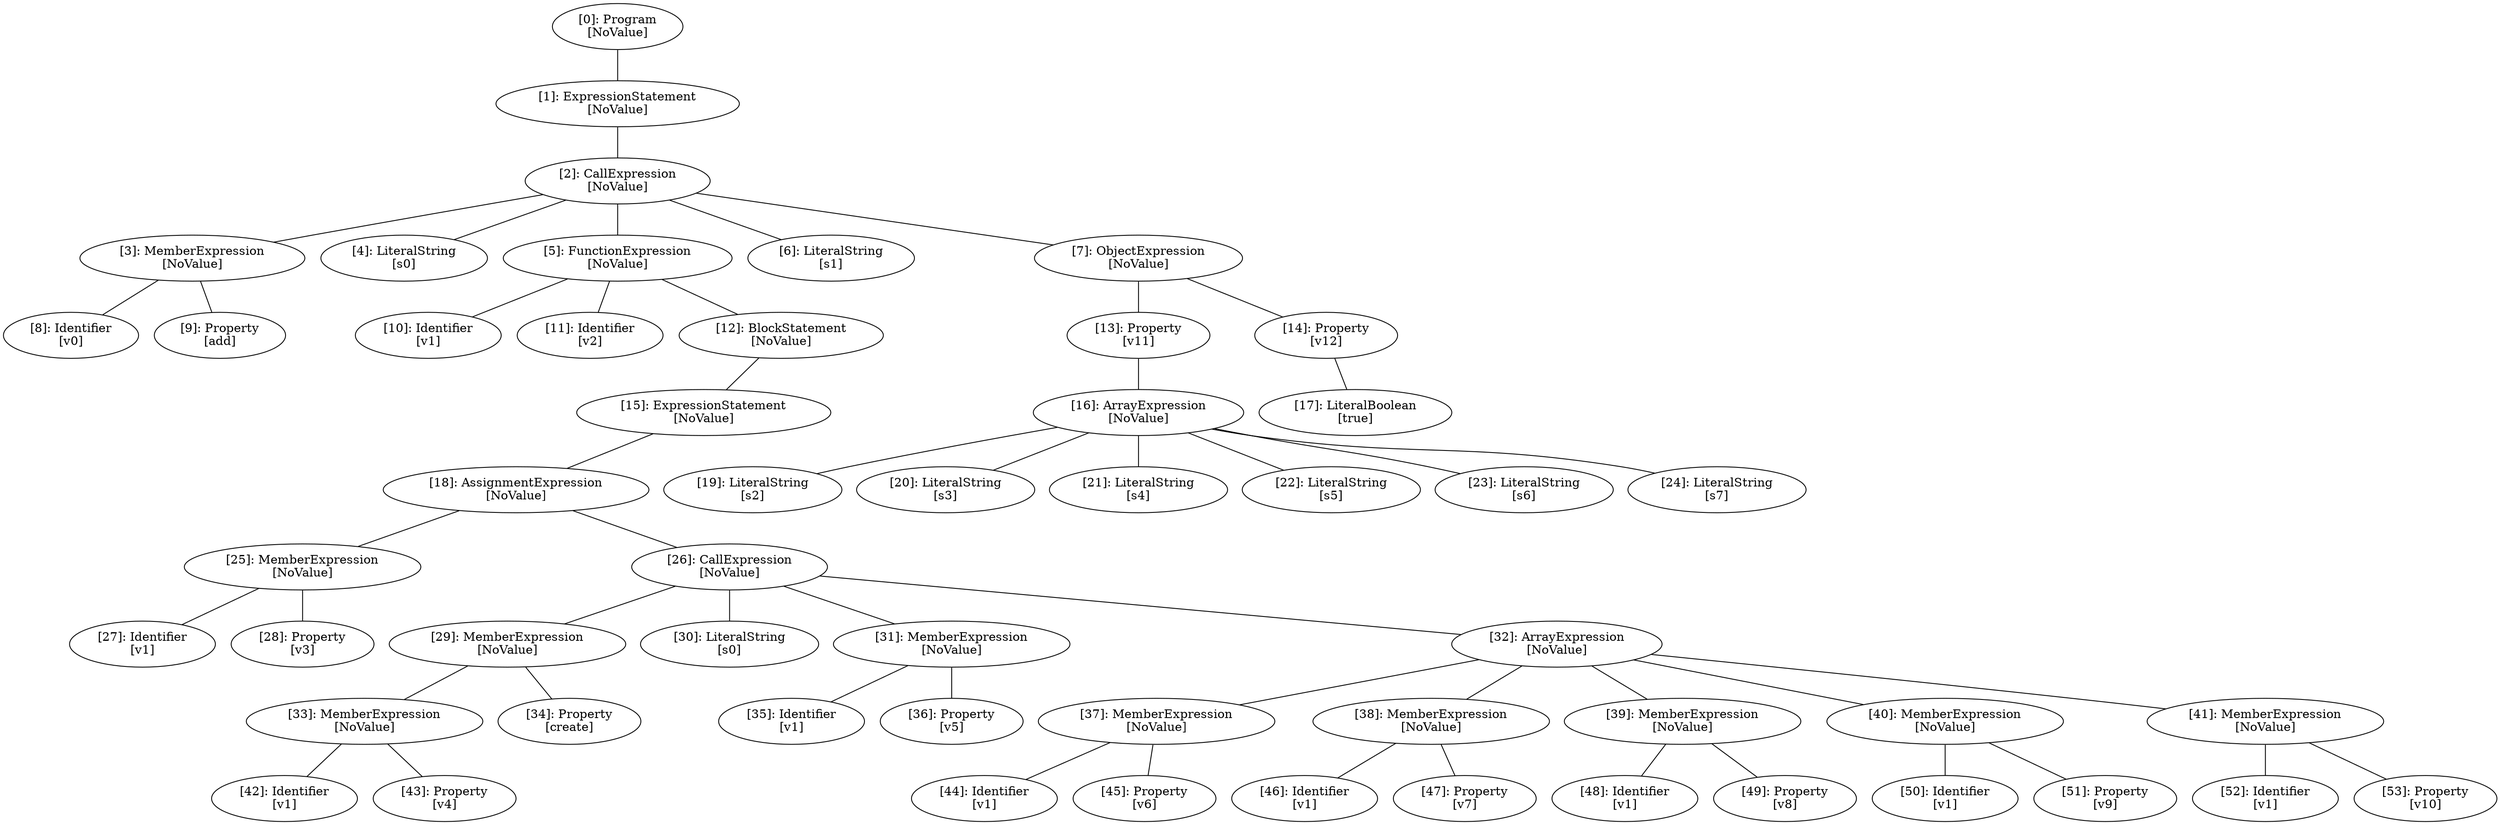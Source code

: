 // Result
graph {
	0 [label="[0]: Program
[NoValue]"]
	1 [label="[1]: ExpressionStatement
[NoValue]"]
	2 [label="[2]: CallExpression
[NoValue]"]
	3 [label="[3]: MemberExpression
[NoValue]"]
	4 [label="[4]: LiteralString
[s0]"]
	5 [label="[5]: FunctionExpression
[NoValue]"]
	6 [label="[6]: LiteralString
[s1]"]
	7 [label="[7]: ObjectExpression
[NoValue]"]
	8 [label="[8]: Identifier
[v0]"]
	9 [label="[9]: Property
[add]"]
	10 [label="[10]: Identifier
[v1]"]
	11 [label="[11]: Identifier
[v2]"]
	12 [label="[12]: BlockStatement
[NoValue]"]
	13 [label="[13]: Property
[v11]"]
	14 [label="[14]: Property
[v12]"]
	15 [label="[15]: ExpressionStatement
[NoValue]"]
	16 [label="[16]: ArrayExpression
[NoValue]"]
	17 [label="[17]: LiteralBoolean
[true]"]
	18 [label="[18]: AssignmentExpression
[NoValue]"]
	19 [label="[19]: LiteralString
[s2]"]
	20 [label="[20]: LiteralString
[s3]"]
	21 [label="[21]: LiteralString
[s4]"]
	22 [label="[22]: LiteralString
[s5]"]
	23 [label="[23]: LiteralString
[s6]"]
	24 [label="[24]: LiteralString
[s7]"]
	25 [label="[25]: MemberExpression
[NoValue]"]
	26 [label="[26]: CallExpression
[NoValue]"]
	27 [label="[27]: Identifier
[v1]"]
	28 [label="[28]: Property
[v3]"]
	29 [label="[29]: MemberExpression
[NoValue]"]
	30 [label="[30]: LiteralString
[s0]"]
	31 [label="[31]: MemberExpression
[NoValue]"]
	32 [label="[32]: ArrayExpression
[NoValue]"]
	33 [label="[33]: MemberExpression
[NoValue]"]
	34 [label="[34]: Property
[create]"]
	35 [label="[35]: Identifier
[v1]"]
	36 [label="[36]: Property
[v5]"]
	37 [label="[37]: MemberExpression
[NoValue]"]
	38 [label="[38]: MemberExpression
[NoValue]"]
	39 [label="[39]: MemberExpression
[NoValue]"]
	40 [label="[40]: MemberExpression
[NoValue]"]
	41 [label="[41]: MemberExpression
[NoValue]"]
	42 [label="[42]: Identifier
[v1]"]
	43 [label="[43]: Property
[v4]"]
	44 [label="[44]: Identifier
[v1]"]
	45 [label="[45]: Property
[v6]"]
	46 [label="[46]: Identifier
[v1]"]
	47 [label="[47]: Property
[v7]"]
	48 [label="[48]: Identifier
[v1]"]
	49 [label="[49]: Property
[v8]"]
	50 [label="[50]: Identifier
[v1]"]
	51 [label="[51]: Property
[v9]"]
	52 [label="[52]: Identifier
[v1]"]
	53 [label="[53]: Property
[v10]"]
	0 -- 1
	1 -- 2
	2 -- 3
	2 -- 4
	2 -- 5
	2 -- 6
	2 -- 7
	3 -- 8
	3 -- 9
	5 -- 10
	5 -- 11
	5 -- 12
	7 -- 13
	7 -- 14
	12 -- 15
	13 -- 16
	14 -- 17
	15 -- 18
	16 -- 19
	16 -- 20
	16 -- 21
	16 -- 22
	16 -- 23
	16 -- 24
	18 -- 25
	18 -- 26
	25 -- 27
	25 -- 28
	26 -- 29
	26 -- 30
	26 -- 31
	26 -- 32
	29 -- 33
	29 -- 34
	31 -- 35
	31 -- 36
	32 -- 37
	32 -- 38
	32 -- 39
	32 -- 40
	32 -- 41
	33 -- 42
	33 -- 43
	37 -- 44
	37 -- 45
	38 -- 46
	38 -- 47
	39 -- 48
	39 -- 49
	40 -- 50
	40 -- 51
	41 -- 52
	41 -- 53
}
